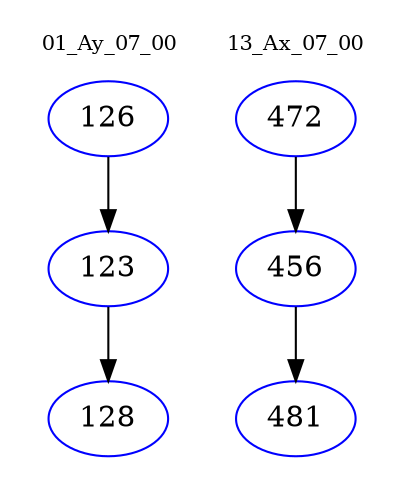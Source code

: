 digraph{
subgraph cluster_0 {
color = white
label = "01_Ay_07_00";
fontsize=10;
T0_126 [label="126", color="blue"]
T0_126 -> T0_123 [color="black"]
T0_123 [label="123", color="blue"]
T0_123 -> T0_128 [color="black"]
T0_128 [label="128", color="blue"]
}
subgraph cluster_1 {
color = white
label = "13_Ax_07_00";
fontsize=10;
T1_472 [label="472", color="blue"]
T1_472 -> T1_456 [color="black"]
T1_456 [label="456", color="blue"]
T1_456 -> T1_481 [color="black"]
T1_481 [label="481", color="blue"]
}
}
